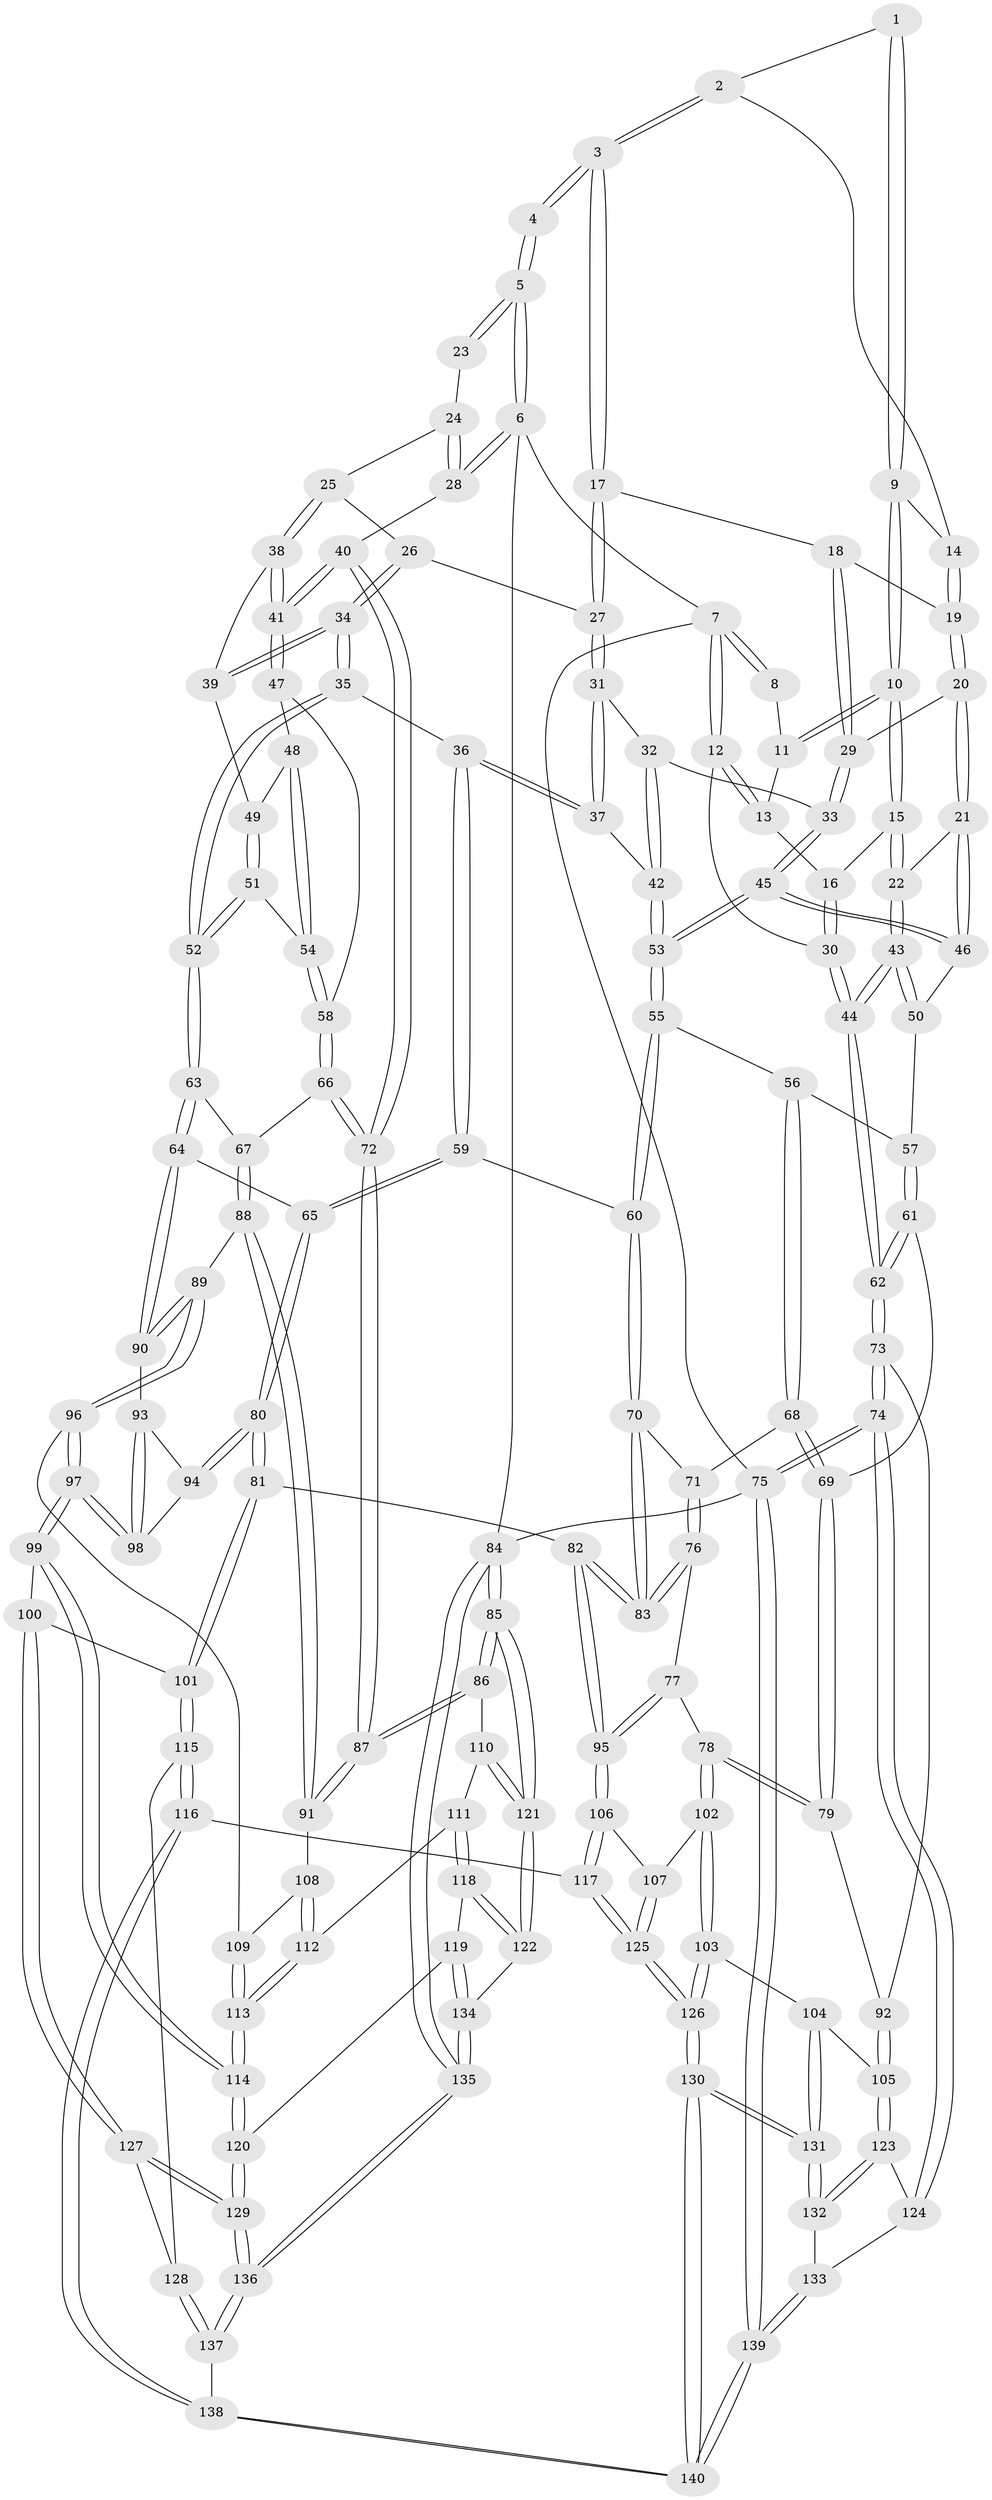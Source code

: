 // coarse degree distribution, {3: 0.11764705882352941, 4: 0.43529411764705883, 5: 0.35294117647058826, 8: 0.011764705882352941, 6: 0.08235294117647059}
// Generated by graph-tools (version 1.1) at 2025/52/02/27/25 19:52:42]
// undirected, 140 vertices, 347 edges
graph export_dot {
graph [start="1"]
  node [color=gray90,style=filled];
  1 [pos="+0.2923871875062215+0"];
  2 [pos="+0.47633007806618705+0"];
  3 [pos="+0.5846553021042207+0"];
  4 [pos="+0.6908600197369084+0"];
  5 [pos="+1+0"];
  6 [pos="+1+0"];
  7 [pos="+0+0"];
  8 [pos="+0.2564324105359077+0"];
  9 [pos="+0.2404521550723864+0.12359740227844948"];
  10 [pos="+0.20449539664958796+0.14180085586844077"];
  11 [pos="+0.1533369411459273+0.054090802710815546"];
  12 [pos="+0+0"];
  13 [pos="+0.04177062635374863+0.08628216084623341"];
  14 [pos="+0.31999616102772227+0.12197254444435247"];
  15 [pos="+0.1697649400015522+0.22951410902453784"];
  16 [pos="+0.10675373711383261+0.19389995300636143"];
  17 [pos="+0.5941916238027355+0.052369972798953134"];
  18 [pos="+0.3856344675900146+0.1948250253778178"];
  19 [pos="+0.3256714267177093+0.13666007385051132"];
  20 [pos="+0.27312738253881325+0.25674029690090056"];
  21 [pos="+0.18971301853790082+0.26752829669903405"];
  22 [pos="+0.17744996506125071+0.2538496802537295"];
  23 [pos="+0.869083907388058+0.13180037516457913"];
  24 [pos="+0.8694594696705019+0.13574235459672263"];
  25 [pos="+0.7931936661857512+0.2033890938684418"];
  26 [pos="+0.6828963455283619+0.1519766917696512"];
  27 [pos="+0.603893091797039+0.08645562463721625"];
  28 [pos="+1+0.2719842735916607"];
  29 [pos="+0.3728285250435475+0.27650652134230114"];
  30 [pos="+0+0.29509119899309955"];
  31 [pos="+0.5872780462075868+0.140009314270784"];
  32 [pos="+0.5300589386951885+0.19489727703898532"];
  33 [pos="+0.4027067647405018+0.3125291384516274"];
  34 [pos="+0.7096016995309058+0.3637145893076132"];
  35 [pos="+0.6617344023932259+0.4203853275582122"];
  36 [pos="+0.6581056185128108+0.42055322846778037"];
  37 [pos="+0.5847553796013643+0.3618052554409326"];
  38 [pos="+0.8203454293336299+0.2565108965566558"];
  39 [pos="+0.7958838720162978+0.3184892474673083"];
  40 [pos="+1+0.30311234644386253"];
  41 [pos="+1+0.3057187684472008"];
  42 [pos="+0.47705265547130854+0.37517945777500816"];
  43 [pos="+0+0.37150355819676306"];
  44 [pos="+0+0.40392307772645464"];
  45 [pos="+0.4182045338785498+0.37563995964063734"];
  46 [pos="+0.19422222846763848+0.32819040049725773"];
  47 [pos="+0.8965950395589498+0.3940462764231462"];
  48 [pos="+0.8618831364347999+0.39283075526580075"];
  49 [pos="+0.8310177887230856+0.360695820376686"];
  50 [pos="+0.19118784061888394+0.358788262650807"];
  51 [pos="+0.7318094620798966+0.46554283757510767"];
  52 [pos="+0.726135689392666+0.46715334220657073"];
  53 [pos="+0.421251101330272+0.3831276045691735"];
  54 [pos="+0.8182629218913433+0.44442347553505673"];
  55 [pos="+0.4131051625314426+0.40448976732189035"];
  56 [pos="+0.2557693028326937+0.46767064065292796"];
  57 [pos="+0.1929306231835323+0.39094111277295757"];
  58 [pos="+0.8792665170809115+0.5140434903559358"];
  59 [pos="+0.5885028316946778+0.5278851225646056"];
  60 [pos="+0.4581363181680653+0.5431948099435661"];
  61 [pos="+0+0.5151931121626748"];
  62 [pos="+0+0.5089888139466153"];
  63 [pos="+0.760977970102959+0.5492736963855355"];
  64 [pos="+0.6945067767236157+0.6299754548146775"];
  65 [pos="+0.6227667563768182+0.6089557871566894"];
  66 [pos="+0.8923275474702068+0.5490515824119713"];
  67 [pos="+0.8590499497486843+0.5855106711615555"];
  68 [pos="+0.24683425362081077+0.5269916911126924"];
  69 [pos="+0.15854455099446452+0.5907914533732984"];
  70 [pos="+0.45617028168501655+0.5471532843628517"];
  71 [pos="+0.2878061760510585+0.559834054352924"];
  72 [pos="+1+0.45498231931554656"];
  73 [pos="+0+0.6231790373761917"];
  74 [pos="+0+0.9109303394505718"];
  75 [pos="+0+1"];
  76 [pos="+0.3148097045447023+0.633645151920185"];
  77 [pos="+0.2857575239708352+0.6755274644578977"];
  78 [pos="+0.17923575009450238+0.6953930723603713"];
  79 [pos="+0.1746653637779744+0.6867972461707078"];
  80 [pos="+0.5539587178811982+0.6972513263737673"];
  81 [pos="+0.5053021456471919+0.7314612483118335"];
  82 [pos="+0.46447115954927687+0.7130973138695357"];
  83 [pos="+0.446539253715443+0.6639066328028607"];
  84 [pos="+1+1"];
  85 [pos="+1+1"];
  86 [pos="+1+0.7202401541974566"];
  87 [pos="+1+0.6908430981625363"];
  88 [pos="+0.8630762076684347+0.6251309556831752"];
  89 [pos="+0.7404924457322164+0.712067239138034"];
  90 [pos="+0.7111942838325181+0.6718656897291228"];
  91 [pos="+0.9342410137310395+0.7198289847833814"];
  92 [pos="+0.011752814401590579+0.698045216396798"];
  93 [pos="+0.6478653524654049+0.7004105794705061"];
  94 [pos="+0.6008413406809883+0.7041703310348559"];
  95 [pos="+0.3568085347470945+0.7862054529853233"];
  96 [pos="+0.7414341365687633+0.7330659221932748"];
  97 [pos="+0.6955120759097425+0.7916482219660799"];
  98 [pos="+0.6493449035882627+0.7330477766579979"];
  99 [pos="+0.675920483569605+0.827656651534829"];
  100 [pos="+0.6750407415186537+0.8281626741067298"];
  101 [pos="+0.5444761820072183+0.8012295778123458"];
  102 [pos="+0.17830560983226723+0.7933261532170512"];
  103 [pos="+0.16706455890628436+0.8058660014584431"];
  104 [pos="+0.14242302961563597+0.8225429409567258"];
  105 [pos="+0.13753340128149746+0.8239564513764467"];
  106 [pos="+0.34997730397234555+0.7960910145450857"];
  107 [pos="+0.3141741708829446+0.8091578799692588"];
  108 [pos="+0.924841122576117+0.7323922788048962"];
  109 [pos="+0.8367083870963614+0.7775953803295466"];
  110 [pos="+0.9594560821714742+0.8525596735125331"];
  111 [pos="+0.9365534495778678+0.8447553915777819"];
  112 [pos="+0.9312889438227681+0.8366708738588348"];
  113 [pos="+0.8265971740945232+0.866661726376513"];
  114 [pos="+0.8162038007692867+0.8889968674347224"];
  115 [pos="+0.5239808223044699+0.8590791571863629"];
  116 [pos="+0.45233122848465734+0.937919901811299"];
  117 [pos="+0.3936245126394152+0.8772597267901825"];
  118 [pos="+0.9121489669613109+0.918287211543952"];
  119 [pos="+0.8577955767921578+0.918908695828998"];
  120 [pos="+0.8173716387996214+0.8935365311346627"];
  121 [pos="+1+1"];
  122 [pos="+1+0.9892348823150224"];
  123 [pos="+0.1210508866177139+0.8343788803184298"];
  124 [pos="+0.07032245915278065+0.8599821132849046"];
  125 [pos="+0.282794592726184+0.9571240087357363"];
  126 [pos="+0.2809478252256935+0.9613508695874774"];
  127 [pos="+0.6668231775117318+0.9042968174711206"];
  128 [pos="+0.6037507682938021+0.9535464582989273"];
  129 [pos="+0.7433494920243686+1"];
  130 [pos="+0.27545690646711896+1"];
  131 [pos="+0.19157125481752868+0.9657575635779935"];
  132 [pos="+0.13752883760495008+0.963583313154554"];
  133 [pos="+0.10155594678675238+0.9762838000344121"];
  134 [pos="+0.8664068116282471+0.977437412375836"];
  135 [pos="+0.7851262713755872+1"];
  136 [pos="+0.7345040446399985+1"];
  137 [pos="+0.5172356750523968+1"];
  138 [pos="+0.42870673052830127+1"];
  139 [pos="+0+1"];
  140 [pos="+0.3425616388049611+1"];
  1 -- 2;
  1 -- 9;
  1 -- 9;
  2 -- 3;
  2 -- 3;
  2 -- 14;
  3 -- 4;
  3 -- 4;
  3 -- 17;
  3 -- 17;
  4 -- 5;
  4 -- 5;
  5 -- 6;
  5 -- 6;
  5 -- 23;
  5 -- 23;
  6 -- 7;
  6 -- 28;
  6 -- 28;
  6 -- 84;
  7 -- 8;
  7 -- 8;
  7 -- 12;
  7 -- 12;
  7 -- 75;
  8 -- 11;
  9 -- 10;
  9 -- 10;
  9 -- 14;
  10 -- 11;
  10 -- 11;
  10 -- 15;
  10 -- 15;
  11 -- 13;
  12 -- 13;
  12 -- 13;
  12 -- 30;
  13 -- 16;
  14 -- 19;
  14 -- 19;
  15 -- 16;
  15 -- 22;
  15 -- 22;
  16 -- 30;
  16 -- 30;
  17 -- 18;
  17 -- 27;
  17 -- 27;
  18 -- 19;
  18 -- 29;
  18 -- 29;
  19 -- 20;
  19 -- 20;
  20 -- 21;
  20 -- 21;
  20 -- 29;
  21 -- 22;
  21 -- 46;
  21 -- 46;
  22 -- 43;
  22 -- 43;
  23 -- 24;
  24 -- 25;
  24 -- 28;
  24 -- 28;
  25 -- 26;
  25 -- 38;
  25 -- 38;
  26 -- 27;
  26 -- 34;
  26 -- 34;
  27 -- 31;
  27 -- 31;
  28 -- 40;
  29 -- 33;
  29 -- 33;
  30 -- 44;
  30 -- 44;
  31 -- 32;
  31 -- 37;
  31 -- 37;
  32 -- 33;
  32 -- 42;
  32 -- 42;
  33 -- 45;
  33 -- 45;
  34 -- 35;
  34 -- 35;
  34 -- 39;
  34 -- 39;
  35 -- 36;
  35 -- 52;
  35 -- 52;
  36 -- 37;
  36 -- 37;
  36 -- 59;
  36 -- 59;
  37 -- 42;
  38 -- 39;
  38 -- 41;
  38 -- 41;
  39 -- 49;
  40 -- 41;
  40 -- 41;
  40 -- 72;
  40 -- 72;
  41 -- 47;
  41 -- 47;
  42 -- 53;
  42 -- 53;
  43 -- 44;
  43 -- 44;
  43 -- 50;
  43 -- 50;
  44 -- 62;
  44 -- 62;
  45 -- 46;
  45 -- 46;
  45 -- 53;
  45 -- 53;
  46 -- 50;
  47 -- 48;
  47 -- 58;
  48 -- 49;
  48 -- 54;
  48 -- 54;
  49 -- 51;
  49 -- 51;
  50 -- 57;
  51 -- 52;
  51 -- 52;
  51 -- 54;
  52 -- 63;
  52 -- 63;
  53 -- 55;
  53 -- 55;
  54 -- 58;
  54 -- 58;
  55 -- 56;
  55 -- 60;
  55 -- 60;
  56 -- 57;
  56 -- 68;
  56 -- 68;
  57 -- 61;
  57 -- 61;
  58 -- 66;
  58 -- 66;
  59 -- 60;
  59 -- 65;
  59 -- 65;
  60 -- 70;
  60 -- 70;
  61 -- 62;
  61 -- 62;
  61 -- 69;
  62 -- 73;
  62 -- 73;
  63 -- 64;
  63 -- 64;
  63 -- 67;
  64 -- 65;
  64 -- 90;
  64 -- 90;
  65 -- 80;
  65 -- 80;
  66 -- 67;
  66 -- 72;
  66 -- 72;
  67 -- 88;
  67 -- 88;
  68 -- 69;
  68 -- 69;
  68 -- 71;
  69 -- 79;
  69 -- 79;
  70 -- 71;
  70 -- 83;
  70 -- 83;
  71 -- 76;
  71 -- 76;
  72 -- 87;
  72 -- 87;
  73 -- 74;
  73 -- 74;
  73 -- 92;
  74 -- 75;
  74 -- 75;
  74 -- 124;
  74 -- 124;
  75 -- 139;
  75 -- 139;
  75 -- 84;
  76 -- 77;
  76 -- 83;
  76 -- 83;
  77 -- 78;
  77 -- 95;
  77 -- 95;
  78 -- 79;
  78 -- 79;
  78 -- 102;
  78 -- 102;
  79 -- 92;
  80 -- 81;
  80 -- 81;
  80 -- 94;
  80 -- 94;
  81 -- 82;
  81 -- 101;
  81 -- 101;
  82 -- 83;
  82 -- 83;
  82 -- 95;
  82 -- 95;
  84 -- 85;
  84 -- 85;
  84 -- 135;
  84 -- 135;
  85 -- 86;
  85 -- 86;
  85 -- 121;
  85 -- 121;
  86 -- 87;
  86 -- 87;
  86 -- 110;
  87 -- 91;
  87 -- 91;
  88 -- 89;
  88 -- 91;
  88 -- 91;
  89 -- 90;
  89 -- 90;
  89 -- 96;
  89 -- 96;
  90 -- 93;
  91 -- 108;
  92 -- 105;
  92 -- 105;
  93 -- 94;
  93 -- 98;
  93 -- 98;
  94 -- 98;
  95 -- 106;
  95 -- 106;
  96 -- 97;
  96 -- 97;
  96 -- 109;
  97 -- 98;
  97 -- 98;
  97 -- 99;
  97 -- 99;
  99 -- 100;
  99 -- 114;
  99 -- 114;
  100 -- 101;
  100 -- 127;
  100 -- 127;
  101 -- 115;
  101 -- 115;
  102 -- 103;
  102 -- 103;
  102 -- 107;
  103 -- 104;
  103 -- 126;
  103 -- 126;
  104 -- 105;
  104 -- 131;
  104 -- 131;
  105 -- 123;
  105 -- 123;
  106 -- 107;
  106 -- 117;
  106 -- 117;
  107 -- 125;
  107 -- 125;
  108 -- 109;
  108 -- 112;
  108 -- 112;
  109 -- 113;
  109 -- 113;
  110 -- 111;
  110 -- 121;
  110 -- 121;
  111 -- 112;
  111 -- 118;
  111 -- 118;
  112 -- 113;
  112 -- 113;
  113 -- 114;
  113 -- 114;
  114 -- 120;
  114 -- 120;
  115 -- 116;
  115 -- 116;
  115 -- 128;
  116 -- 117;
  116 -- 138;
  116 -- 138;
  117 -- 125;
  117 -- 125;
  118 -- 119;
  118 -- 122;
  118 -- 122;
  119 -- 120;
  119 -- 134;
  119 -- 134;
  120 -- 129;
  120 -- 129;
  121 -- 122;
  121 -- 122;
  122 -- 134;
  123 -- 124;
  123 -- 132;
  123 -- 132;
  124 -- 133;
  125 -- 126;
  125 -- 126;
  126 -- 130;
  126 -- 130;
  127 -- 128;
  127 -- 129;
  127 -- 129;
  128 -- 137;
  128 -- 137;
  129 -- 136;
  129 -- 136;
  130 -- 131;
  130 -- 131;
  130 -- 140;
  130 -- 140;
  131 -- 132;
  131 -- 132;
  132 -- 133;
  133 -- 139;
  133 -- 139;
  134 -- 135;
  134 -- 135;
  135 -- 136;
  135 -- 136;
  136 -- 137;
  136 -- 137;
  137 -- 138;
  138 -- 140;
  138 -- 140;
  139 -- 140;
  139 -- 140;
}
